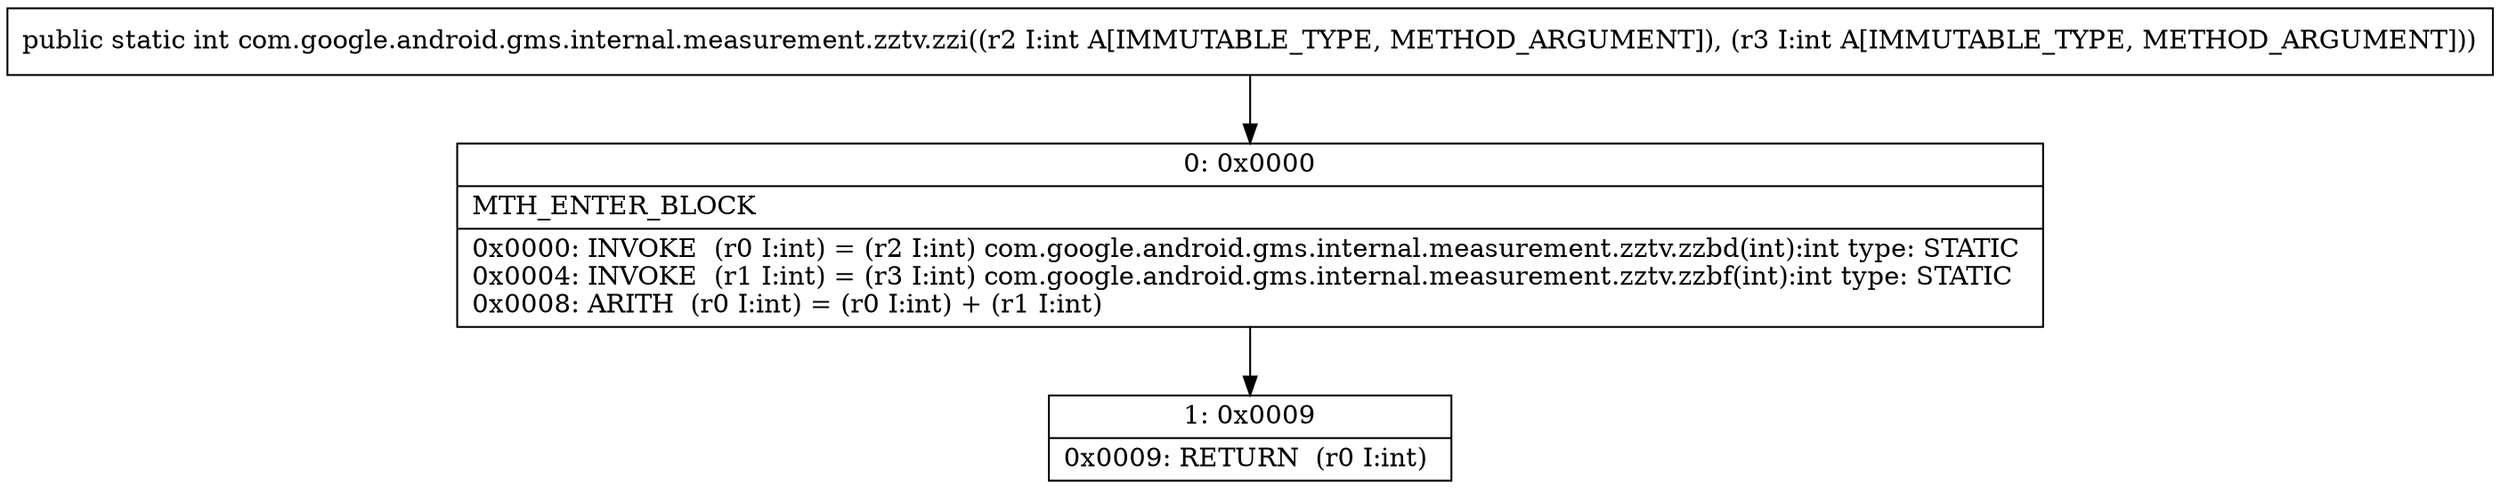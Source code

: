 digraph "CFG forcom.google.android.gms.internal.measurement.zztv.zzi(II)I" {
Node_0 [shape=record,label="{0\:\ 0x0000|MTH_ENTER_BLOCK\l|0x0000: INVOKE  (r0 I:int) = (r2 I:int) com.google.android.gms.internal.measurement.zztv.zzbd(int):int type: STATIC \l0x0004: INVOKE  (r1 I:int) = (r3 I:int) com.google.android.gms.internal.measurement.zztv.zzbf(int):int type: STATIC \l0x0008: ARITH  (r0 I:int) = (r0 I:int) + (r1 I:int) \l}"];
Node_1 [shape=record,label="{1\:\ 0x0009|0x0009: RETURN  (r0 I:int) \l}"];
MethodNode[shape=record,label="{public static int com.google.android.gms.internal.measurement.zztv.zzi((r2 I:int A[IMMUTABLE_TYPE, METHOD_ARGUMENT]), (r3 I:int A[IMMUTABLE_TYPE, METHOD_ARGUMENT])) }"];
MethodNode -> Node_0;
Node_0 -> Node_1;
}

